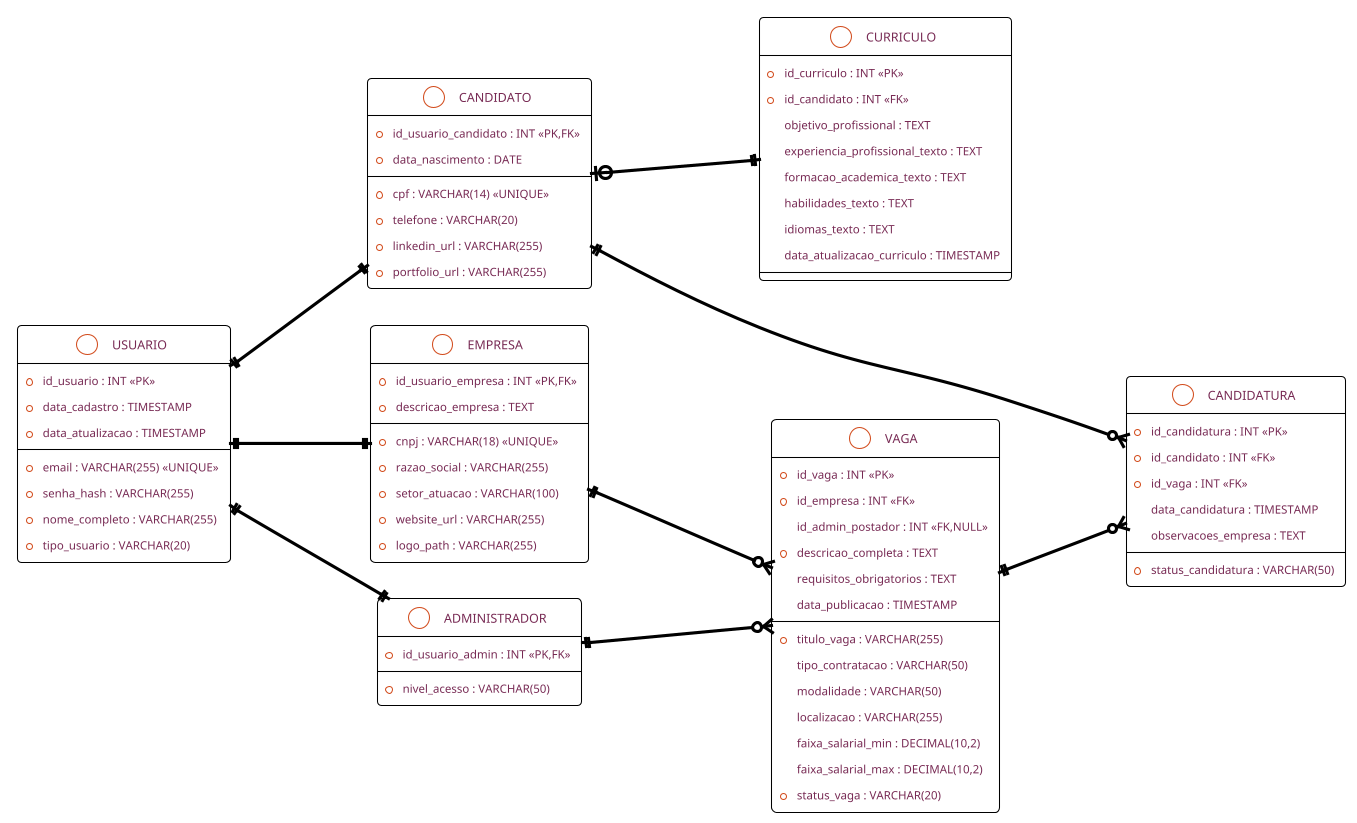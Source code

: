 @startuml diagrama_entidade_relacionamento
!theme united
' Configurações visuais para leitura em preto e branco e layout horizontal
left to right direction
skinparam class {
  BackgroundColor White
  BorderColor Black
  ArrowColor Black
  FontName Arial
  FontSize 12
}

' Entidades com atributos

class USUARIO {
  * id_usuario : INT <<PK>>
  * email : VARCHAR(255) <<UNIQUE>>
  * senha_hash : VARCHAR(255)
  * nome_completo : VARCHAR(255)
  * data_cadastro : TIMESTAMP
  * data_atualizacao : TIMESTAMP
  * tipo_usuario : VARCHAR(20)
}

class CANDIDATO {
  * id_usuario_candidato : INT <<PK,FK>>
  * cpf : VARCHAR(14) <<UNIQUE>>
  * telefone : VARCHAR(20)
  * data_nascimento : DATE
  * linkedin_url : VARCHAR(255)
  * portfolio_url : VARCHAR(255)
}

class EMPRESA {
  * id_usuario_empresa : INT <<PK,FK>>
  * cnpj : VARCHAR(18) <<UNIQUE>>
  * razao_social : VARCHAR(255)
  * setor_atuacao : VARCHAR(100)
  * descricao_empresa : TEXT
  * website_url : VARCHAR(255)
  * logo_path : VARCHAR(255)
}

class ADMINISTRADOR {
  * id_usuario_admin : INT <<PK,FK>>
  * nivel_acesso : VARCHAR(50)
}

class CURRICULO {
  * id_curriculo : INT <<PK>>
  * id_candidato : INT <<FK>>
  objetivo_profissional : TEXT
  experiencia_profissional_texto : TEXT
  formacao_academica_texto : TEXT
  habilidades_texto : TEXT
  idiomas_texto : TEXT
  data_atualizacao_curriculo : TIMESTAMP
}

class VAGA {
  * id_vaga : INT <<PK>>
  * id_empresa : INT <<FK>>
  id_admin_postador : INT <<FK,NULL>>
  * titulo_vaga : VARCHAR(255)
  * descricao_completa : TEXT
  requisitos_obrigatorios : TEXT
  tipo_contratacao : VARCHAR(50)
  modalidade : VARCHAR(50)
  localizacao : VARCHAR(255)
  faixa_salarial_min : DECIMAL(10,2)
  faixa_salarial_max : DECIMAL(10,2)
  data_publicacao : TIMESTAMP
  * status_vaga : VARCHAR(20)
}

class CANDIDATURA {
  * id_candidatura : INT <<PK>>
  * id_candidato : INT <<FK>>
  * id_vaga : INT <<FK>>
  data_candidatura : TIMESTAMP
  * status_candidatura : VARCHAR(50)
  observacoes_empresa : TEXT
}

' Relacionamentos com notação de pé de galinha corrigida

USUARIO ||--|| CANDIDATO : especializa
USUARIO ||--|| EMPRESA : especializa
USUARIO ||--|| ADMINISTRADOR : especializa

CANDIDATO |o--|| CURRICULO : possui
' Um Candidato possui 0 ou 1 Currículo; um Currículo pertence a 1 Candidato

EMPRESA ||--o{ VAGA : publica
' Uma Empresa publica 0 ou Muitas Vagas; uma Vaga pertence a 1 Empresa

ADMINISTRADOR ||--o{ VAGA : posta (opcional)
' Um Administrador posta 0 ou Muitas Vagas; uma Vaga é postada por 0 ou 1 Administrador

CANDIDATO ||--o{ CANDIDATURA : realiza
' Um Candidato realiza 0 ou Muitas Candidaturas

VAGA ||--o{ CANDIDATURA : recebe
' Uma Vaga recebe 0 ou Muitas Candidaturas

@enduml

